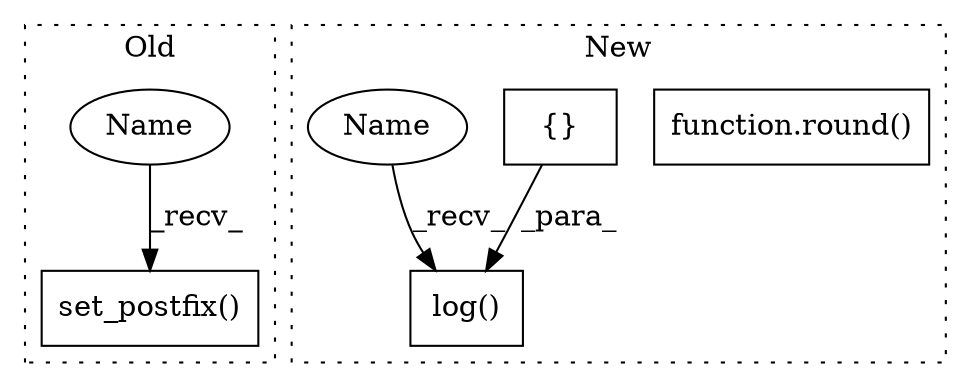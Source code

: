 digraph G {
subgraph cluster0 {
1 [label="set_postfix()" a="75" s="5808" l="70" shape="box"];
5 [label="Name" a="87" s="5808" l="1" shape="ellipse"];
label = "Old";
style="dotted";
}
subgraph cluster1 {
2 [label="function.round()" a="75" s="5764,5783" l="6,1" shape="box"];
3 [label="log()" a="75" s="5750,5785" l="6,1" shape="box"];
4 [label="{}" a="95" s="5756,5784" l="1,1" shape="box"];
6 [label="Name" a="87" s="5750" l="1" shape="ellipse"];
label = "New";
style="dotted";
}
4 -> 3 [label="_para_"];
5 -> 1 [label="_recv_"];
6 -> 3 [label="_recv_"];
}